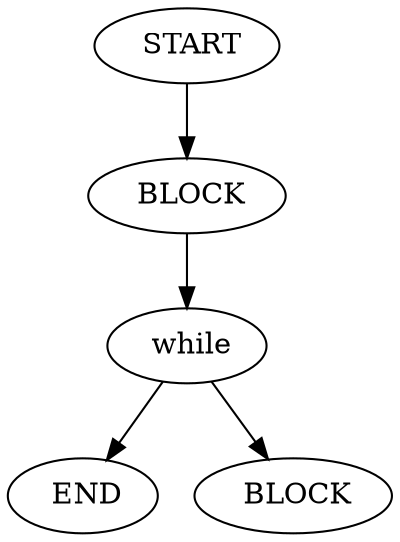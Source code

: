 digraph testGraph {
2[label=" START"]
5[label="BLOCK"]
2 -> 5[color=black]
5[label=" BLOCK"]
6[label="while"]
5 -> 6[color=black]
6[label=" while"]
3[label="END"]
6 -> 3[color=black]
8[label="BLOCK"]
6 -> 8[color=black]
3[label=" END"]
8[label=" BLOCK"]
}
